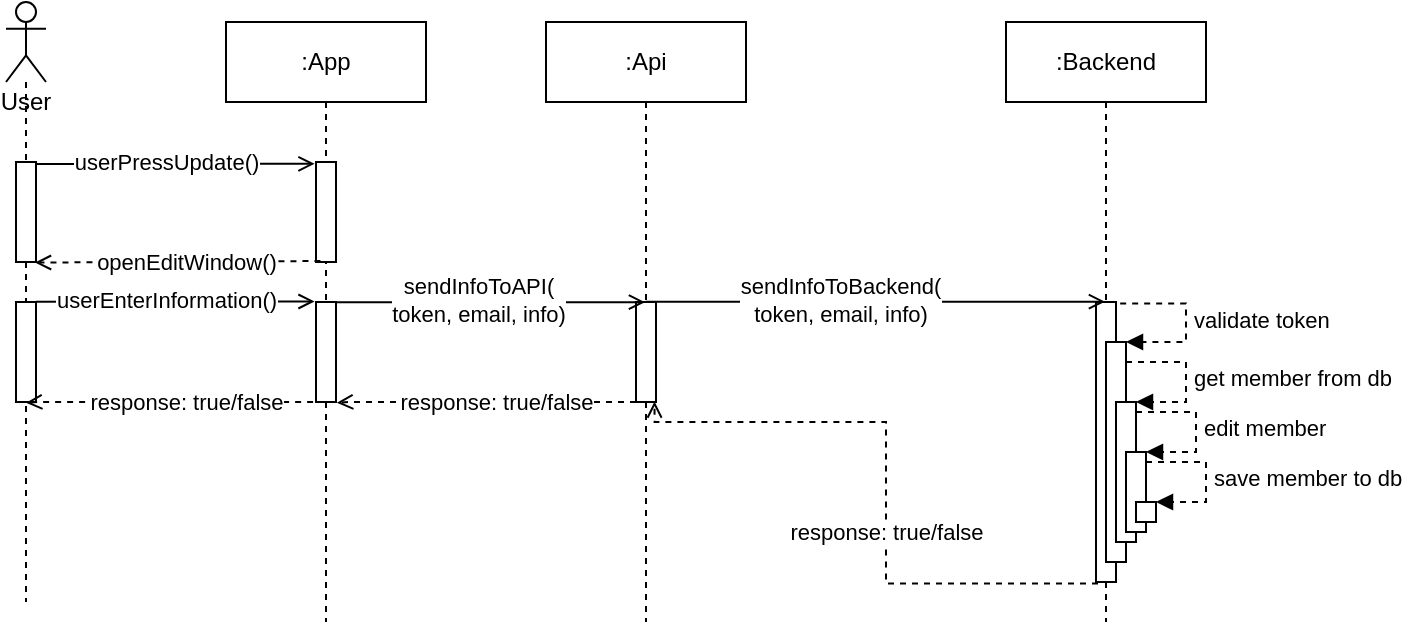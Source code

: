 <mxfile version="16.4.6" type="device"><diagram id="Vc5QAaemUJRHjHO2zteS" name="Page-1"><mxGraphModel dx="1921" dy="616" grid="1" gridSize="10" guides="1" tooltips="1" connect="1" arrows="1" fold="1" page="1" pageScale="1" pageWidth="827" pageHeight="1169" math="0" shadow="0"><root><mxCell id="0"/><mxCell id="1" parent="0"/><mxCell id="0T1qbVjTxSUJgzgfe7Ps-1" value=":App" style="shape=umlLifeline;perimeter=lifelinePerimeter;whiteSpace=wrap;html=1;container=1;collapsible=0;recursiveResize=0;outlineConnect=0;" vertex="1" parent="1"><mxGeometry x="70" y="120" width="100" height="300" as="geometry"/></mxCell><mxCell id="0T1qbVjTxSUJgzgfe7Ps-9" value="" style="html=1;points=[];perimeter=orthogonalPerimeter;" vertex="1" parent="0T1qbVjTxSUJgzgfe7Ps-1"><mxGeometry x="45" y="70" width="10" height="50" as="geometry"/></mxCell><mxCell id="0T1qbVjTxSUJgzgfe7Ps-13" value="" style="html=1;points=[];perimeter=orthogonalPerimeter;" vertex="1" parent="0T1qbVjTxSUJgzgfe7Ps-1"><mxGeometry x="45" y="140" width="10" height="50" as="geometry"/></mxCell><mxCell id="0T1qbVjTxSUJgzgfe7Ps-2" value=":Backend" style="shape=umlLifeline;perimeter=lifelinePerimeter;whiteSpace=wrap;html=1;container=1;collapsible=0;recursiveResize=0;outlineConnect=0;" vertex="1" parent="1"><mxGeometry x="460" y="120" width="100" height="300" as="geometry"/></mxCell><mxCell id="0T1qbVjTxSUJgzgfe7Ps-26" value="" style="html=1;points=[];perimeter=orthogonalPerimeter;" vertex="1" parent="0T1qbVjTxSUJgzgfe7Ps-2"><mxGeometry x="45" y="140" width="10" height="140" as="geometry"/></mxCell><mxCell id="0T1qbVjTxSUJgzgfe7Ps-29" value="" style="html=1;points=[];perimeter=orthogonalPerimeter;" vertex="1" parent="0T1qbVjTxSUJgzgfe7Ps-2"><mxGeometry x="50" y="160" width="10" height="110" as="geometry"/></mxCell><mxCell id="0T1qbVjTxSUJgzgfe7Ps-30" value="validate token" style="edgeStyle=orthogonalEdgeStyle;html=1;align=left;spacingLeft=2;endArrow=block;rounded=0;entryX=1;entryY=0;dashed=1;exitX=1.208;exitY=0.005;exitDx=0;exitDy=0;exitPerimeter=0;" edge="1" target="0T1qbVjTxSUJgzgfe7Ps-29" parent="0T1qbVjTxSUJgzgfe7Ps-2" source="0T1qbVjTxSUJgzgfe7Ps-26"><mxGeometry relative="1" as="geometry"><mxPoint x="60" y="140" as="sourcePoint"/><Array as="points"><mxPoint x="90" y="141"/><mxPoint x="90" y="160"/></Array></mxGeometry></mxCell><mxCell id="0T1qbVjTxSUJgzgfe7Ps-32" value="" style="html=1;points=[];perimeter=orthogonalPerimeter;" vertex="1" parent="0T1qbVjTxSUJgzgfe7Ps-2"><mxGeometry x="55" y="190" width="10" height="70" as="geometry"/></mxCell><mxCell id="0T1qbVjTxSUJgzgfe7Ps-33" value="get member from db" style="edgeStyle=orthogonalEdgeStyle;html=1;align=left;spacingLeft=2;endArrow=block;rounded=0;entryX=1;entryY=0;dashed=1;" edge="1" target="0T1qbVjTxSUJgzgfe7Ps-32" parent="0T1qbVjTxSUJgzgfe7Ps-2"><mxGeometry relative="1" as="geometry"><mxPoint x="60" y="170" as="sourcePoint"/><Array as="points"><mxPoint x="90" y="170"/></Array></mxGeometry></mxCell><mxCell id="0T1qbVjTxSUJgzgfe7Ps-36" value="" style="html=1;points=[];perimeter=orthogonalPerimeter;" vertex="1" parent="0T1qbVjTxSUJgzgfe7Ps-2"><mxGeometry x="60" y="215" width="10" height="40" as="geometry"/></mxCell><mxCell id="0T1qbVjTxSUJgzgfe7Ps-37" value="edit member" style="edgeStyle=orthogonalEdgeStyle;html=1;align=left;spacingLeft=2;endArrow=block;rounded=0;entryX=1;entryY=0;dashed=1;" edge="1" target="0T1qbVjTxSUJgzgfe7Ps-36" parent="0T1qbVjTxSUJgzgfe7Ps-2"><mxGeometry relative="1" as="geometry"><mxPoint x="65" y="195" as="sourcePoint"/><Array as="points"><mxPoint x="95" y="195"/></Array></mxGeometry></mxCell><mxCell id="0T1qbVjTxSUJgzgfe7Ps-38" value="" style="html=1;points=[];perimeter=orthogonalPerimeter;" vertex="1" parent="0T1qbVjTxSUJgzgfe7Ps-2"><mxGeometry x="65" y="240" width="10" height="10" as="geometry"/></mxCell><mxCell id="0T1qbVjTxSUJgzgfe7Ps-39" value="save member to db" style="edgeStyle=orthogonalEdgeStyle;html=1;align=left;spacingLeft=2;endArrow=block;rounded=0;entryX=1;entryY=0;dashed=1;" edge="1" target="0T1qbVjTxSUJgzgfe7Ps-38" parent="0T1qbVjTxSUJgzgfe7Ps-2"><mxGeometry relative="1" as="geometry"><mxPoint x="70" y="220" as="sourcePoint"/><Array as="points"><mxPoint x="100" y="220"/></Array></mxGeometry></mxCell><mxCell id="0T1qbVjTxSUJgzgfe7Ps-3" value=":Api" style="shape=umlLifeline;perimeter=lifelinePerimeter;whiteSpace=wrap;html=1;container=1;collapsible=0;recursiveResize=0;outlineConnect=0;" vertex="1" parent="1"><mxGeometry x="230" y="120" width="100" height="300" as="geometry"/></mxCell><mxCell id="0T1qbVjTxSUJgzgfe7Ps-19" value="" style="html=1;points=[];perimeter=orthogonalPerimeter;" vertex="1" parent="0T1qbVjTxSUJgzgfe7Ps-3"><mxGeometry x="45" y="140" width="10" height="50" as="geometry"/></mxCell><mxCell id="0T1qbVjTxSUJgzgfe7Ps-20" style="edgeStyle=orthogonalEdgeStyle;rounded=0;orthogonalLoop=1;jettySize=auto;html=1;endArrow=open;endFill=0;" edge="1" parent="0T1qbVjTxSUJgzgfe7Ps-3" target="0T1qbVjTxSUJgzgfe7Ps-3"><mxGeometry relative="1" as="geometry"><mxPoint x="-105" y="140.1" as="sourcePoint"/><mxPoint x="34.28" y="140" as="targetPoint"/><Array as="points"><mxPoint x="30" y="140"/><mxPoint x="30" y="140"/></Array></mxGeometry></mxCell><mxCell id="0T1qbVjTxSUJgzgfe7Ps-21" value="sendInfoToAPI(&lt;br&gt;token, email, info)" style="edgeLabel;html=1;align=center;verticalAlign=middle;resizable=0;points=[];" vertex="1" connectable="0" parent="0T1qbVjTxSUJgzgfe7Ps-20"><mxGeometry x="-0.294" relative="1" as="geometry"><mxPoint x="16" y="-1" as="offset"/></mxGeometry></mxCell><mxCell id="0T1qbVjTxSUJgzgfe7Ps-22" style="edgeStyle=orthogonalEdgeStyle;rounded=0;orthogonalLoop=1;jettySize=auto;html=1;entryX=1.044;entryY=1.008;entryDx=0;entryDy=0;entryPerimeter=0;exitX=0.223;exitY=0.99;exitDx=0;exitDy=0;exitPerimeter=0;endArrow=open;endFill=0;dashed=1;" edge="1" parent="0T1qbVjTxSUJgzgfe7Ps-3" target="0T1qbVjTxSUJgzgfe7Ps-13"><mxGeometry relative="1" as="geometry"><mxPoint x="45" y="190" as="sourcePoint"/><mxPoint x="-97.69" y="190.75" as="targetPoint"/><Array as="points"><mxPoint x="-98" y="190"/></Array></mxGeometry></mxCell><mxCell id="0T1qbVjTxSUJgzgfe7Ps-23" value="response: true/false" style="edgeLabel;html=1;align=center;verticalAlign=middle;resizable=0;points=[];" vertex="1" connectable="0" parent="0T1qbVjTxSUJgzgfe7Ps-22"><mxGeometry x="-0.294" relative="1" as="geometry"><mxPoint x="-17" as="offset"/></mxGeometry></mxCell><mxCell id="0T1qbVjTxSUJgzgfe7Ps-7" value="User" style="shape=umlLifeline;participant=umlActor;perimeter=lifelinePerimeter;whiteSpace=wrap;html=1;container=1;collapsible=0;recursiveResize=0;verticalAlign=top;spacingTop=36;outlineConnect=0;" vertex="1" parent="1"><mxGeometry x="-40" y="110" width="20" height="300" as="geometry"/></mxCell><mxCell id="0T1qbVjTxSUJgzgfe7Ps-8" value="" style="html=1;points=[];perimeter=orthogonalPerimeter;" vertex="1" parent="0T1qbVjTxSUJgzgfe7Ps-7"><mxGeometry x="5" y="80" width="10" height="50" as="geometry"/></mxCell><mxCell id="0T1qbVjTxSUJgzgfe7Ps-12" value="" style="html=1;points=[];perimeter=orthogonalPerimeter;" vertex="1" parent="0T1qbVjTxSUJgzgfe7Ps-7"><mxGeometry x="5" y="150" width="10" height="50" as="geometry"/></mxCell><mxCell id="0T1qbVjTxSUJgzgfe7Ps-10" style="edgeStyle=orthogonalEdgeStyle;rounded=0;orthogonalLoop=1;jettySize=auto;html=1;entryX=-0.072;entryY=0.018;entryDx=0;entryDy=0;entryPerimeter=0;endArrow=open;endFill=0;" edge="1" parent="1" source="0T1qbVjTxSUJgzgfe7Ps-8" target="0T1qbVjTxSUJgzgfe7Ps-9"><mxGeometry relative="1" as="geometry"><Array as="points"><mxPoint x="30" y="191"/><mxPoint x="30" y="191"/></Array></mxGeometry></mxCell><mxCell id="0T1qbVjTxSUJgzgfe7Ps-11" value="userPressUpdate()" style="edgeLabel;html=1;align=center;verticalAlign=middle;resizable=0;points=[];" vertex="1" connectable="0" parent="0T1qbVjTxSUJgzgfe7Ps-10"><mxGeometry x="-0.294" relative="1" as="geometry"><mxPoint x="16" y="-1" as="offset"/></mxGeometry></mxCell><mxCell id="0T1qbVjTxSUJgzgfe7Ps-15" style="edgeStyle=orthogonalEdgeStyle;rounded=0;orthogonalLoop=1;jettySize=auto;html=1;entryX=-0.072;entryY=0.018;entryDx=0;entryDy=0;entryPerimeter=0;endArrow=open;endFill=0;" edge="1" parent="1"><mxGeometry relative="1" as="geometry"><mxPoint x="-25" y="259.84" as="sourcePoint"/><mxPoint x="114.28" y="259.74" as="targetPoint"/><Array as="points"><mxPoint x="30" y="259.84"/><mxPoint x="30" y="259.84"/></Array></mxGeometry></mxCell><mxCell id="0T1qbVjTxSUJgzgfe7Ps-16" value="userEnterInformation()" style="edgeLabel;html=1;align=center;verticalAlign=middle;resizable=0;points=[];" vertex="1" connectable="0" parent="0T1qbVjTxSUJgzgfe7Ps-15"><mxGeometry x="-0.294" relative="1" as="geometry"><mxPoint x="16" y="-1" as="offset"/></mxGeometry></mxCell><mxCell id="0T1qbVjTxSUJgzgfe7Ps-17" style="edgeStyle=orthogonalEdgeStyle;rounded=0;orthogonalLoop=1;jettySize=auto;html=1;entryX=0.954;entryY=1.005;entryDx=0;entryDy=0;entryPerimeter=0;exitX=0.223;exitY=0.99;exitDx=0;exitDy=0;exitPerimeter=0;endArrow=open;endFill=0;dashed=1;" edge="1" parent="1" source="0T1qbVjTxSUJgzgfe7Ps-9" target="0T1qbVjTxSUJgzgfe7Ps-8"><mxGeometry relative="1" as="geometry"><mxPoint x="-15" y="201.0" as="sourcePoint"/><mxPoint x="124.28" y="200.9" as="targetPoint"/><Array as="points"><mxPoint x="-26" y="240"/></Array></mxGeometry></mxCell><mxCell id="0T1qbVjTxSUJgzgfe7Ps-18" value="openEditWindow()" style="edgeLabel;html=1;align=center;verticalAlign=middle;resizable=0;points=[];" vertex="1" connectable="0" parent="0T1qbVjTxSUJgzgfe7Ps-17"><mxGeometry x="-0.294" relative="1" as="geometry"><mxPoint x="-17" as="offset"/></mxGeometry></mxCell><mxCell id="0T1qbVjTxSUJgzgfe7Ps-24" style="edgeStyle=orthogonalEdgeStyle;rounded=0;orthogonalLoop=1;jettySize=auto;html=1;entryX=1.044;entryY=1.008;entryDx=0;entryDy=0;entryPerimeter=0;exitX=0.223;exitY=0.99;exitDx=0;exitDy=0;exitPerimeter=0;endArrow=open;endFill=0;dashed=1;" edge="1" parent="1"><mxGeometry relative="1" as="geometry"><mxPoint x="119.56" y="310" as="sourcePoint"/><mxPoint x="-30.0" y="310.4" as="targetPoint"/><Array as="points"><mxPoint x="-23.44" y="310"/></Array></mxGeometry></mxCell><mxCell id="0T1qbVjTxSUJgzgfe7Ps-25" value="response: true/false" style="edgeLabel;html=1;align=center;verticalAlign=middle;resizable=0;points=[];" vertex="1" connectable="0" parent="0T1qbVjTxSUJgzgfe7Ps-24"><mxGeometry x="-0.294" relative="1" as="geometry"><mxPoint x="-17" as="offset"/></mxGeometry></mxCell><mxCell id="0T1qbVjTxSUJgzgfe7Ps-27" style="edgeStyle=orthogonalEdgeStyle;rounded=0;orthogonalLoop=1;jettySize=auto;html=1;endArrow=open;endFill=0;" edge="1" parent="1" target="0T1qbVjTxSUJgzgfe7Ps-2"><mxGeometry relative="1" as="geometry"><mxPoint x="280" y="259.84" as="sourcePoint"/><mxPoint x="434.5" y="259.84" as="targetPoint"/><Array as="points"><mxPoint x="480" y="260"/><mxPoint x="480" y="260"/></Array></mxGeometry></mxCell><mxCell id="0T1qbVjTxSUJgzgfe7Ps-28" value="sendInfoToBackend(&lt;br&gt;token, email, info)" style="edgeLabel;html=1;align=center;verticalAlign=middle;resizable=0;points=[];" vertex="1" connectable="0" parent="0T1qbVjTxSUJgzgfe7Ps-27"><mxGeometry x="-0.294" relative="1" as="geometry"><mxPoint x="16" y="-1" as="offset"/></mxGeometry></mxCell><mxCell id="0T1qbVjTxSUJgzgfe7Ps-40" style="edgeStyle=orthogonalEdgeStyle;rounded=0;orthogonalLoop=1;jettySize=auto;html=1;entryX=0.925;entryY=0.995;entryDx=0;entryDy=0;entryPerimeter=0;exitX=0.1;exitY=1.005;exitDx=0;exitDy=0;exitPerimeter=0;endArrow=open;endFill=0;dashed=1;" edge="1" parent="1" source="0T1qbVjTxSUJgzgfe7Ps-26" target="0T1qbVjTxSUJgzgfe7Ps-19"><mxGeometry relative="1" as="geometry"><mxPoint x="285" y="320" as="sourcePoint"/><mxPoint x="135.44" y="320.4" as="targetPoint"/><Array as="points"><mxPoint x="400" y="401"/><mxPoint x="400" y="320"/><mxPoint x="284" y="320"/></Array></mxGeometry></mxCell><mxCell id="0T1qbVjTxSUJgzgfe7Ps-41" value="response: true/false" style="edgeLabel;html=1;align=center;verticalAlign=middle;resizable=0;points=[];" vertex="1" connectable="0" parent="0T1qbVjTxSUJgzgfe7Ps-40"><mxGeometry x="-0.294" relative="1" as="geometry"><mxPoint y="-21" as="offset"/></mxGeometry></mxCell></root></mxGraphModel></diagram></mxfile>